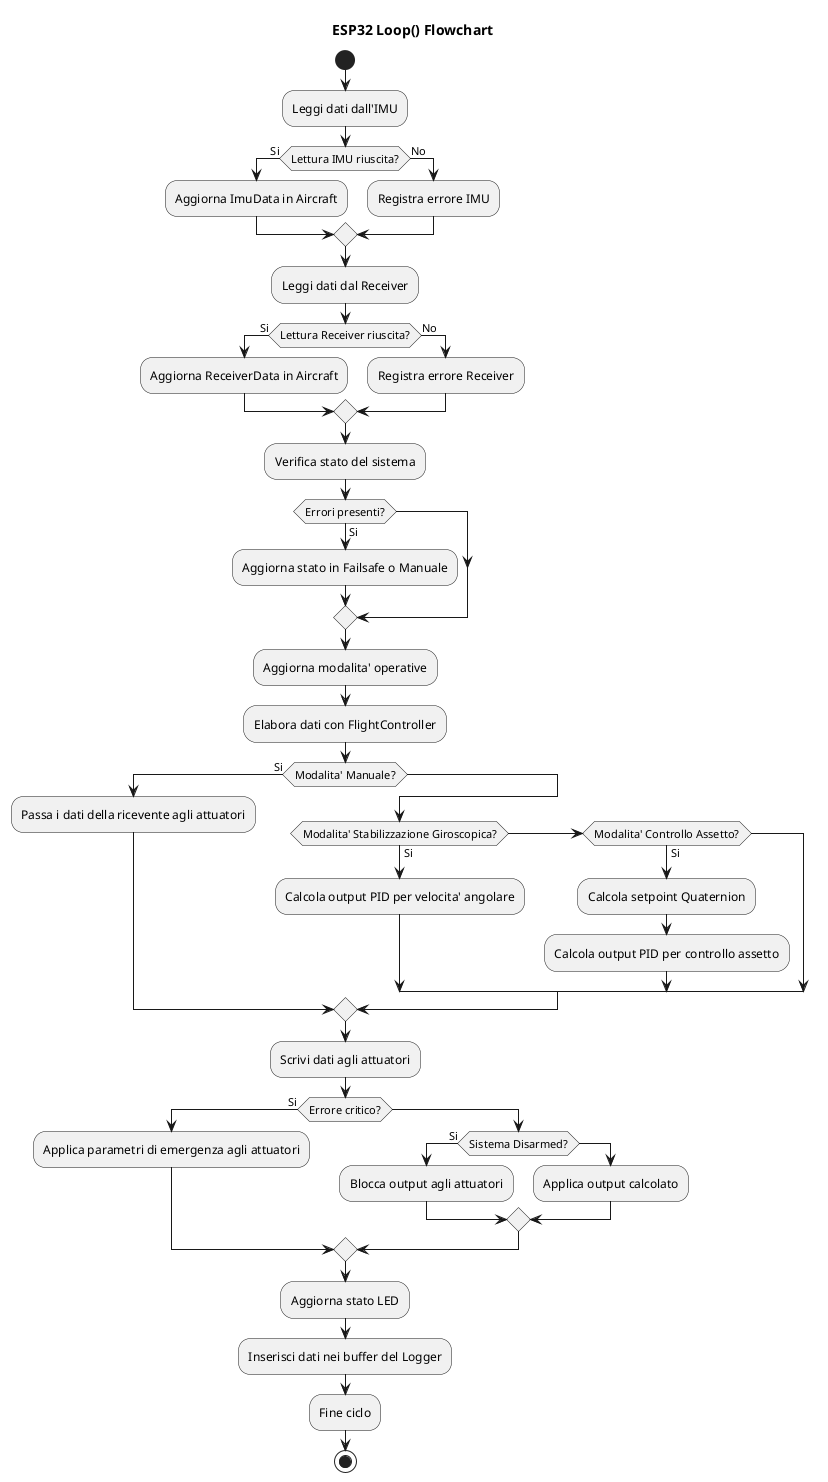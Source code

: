 @startuml esp32_loop_flowchart

title ESP32 Loop() Flowchart

start
:Leggi dati dall'IMU;
if (Lettura IMU riuscita?) then (Si)
  :Aggiorna ImuData in Aircraft;
else (No)
  :Registra errore IMU;
endif

:Leggi dati dal Receiver;
if (Lettura Receiver riuscita?) then (Si)
  :Aggiorna ReceiverData in Aircraft;
else (No)
  :Registra errore Receiver;
endif

:Verifica stato del sistema;
if (Errori presenti?) then (Si)
  :Aggiorna stato in Failsafe o Manuale;
endif

:Aggiorna modalita' operative;
:Elabora dati con FlightController;
if (Modalita' Manuale?) then (Si)
  :Passa i dati della ricevente agli attuatori;
else
  if (Modalita' Stabilizzazione Giroscopica?) then (Si)
    :Calcola output PID per velocita' angolare;
  else if (Modalita' Controllo Assetto?) then (Si)
    :Calcola setpoint Quaternion;
    :Calcola output PID per controllo assetto;
  endif
endif

:Scrivi dati agli attuatori;
if (Errore critico?) then (Si)
  :Applica parametri di emergenza agli attuatori;
else
  if (Sistema Disarmed?) then (Si)
    :Blocca output agli attuatori;
  else
    :Applica output calcolato;
  endif
endif

:Aggiorna stato LED;

:Inserisci dati nei buffer del Logger;

:Fine ciclo;

stop

@enduml
